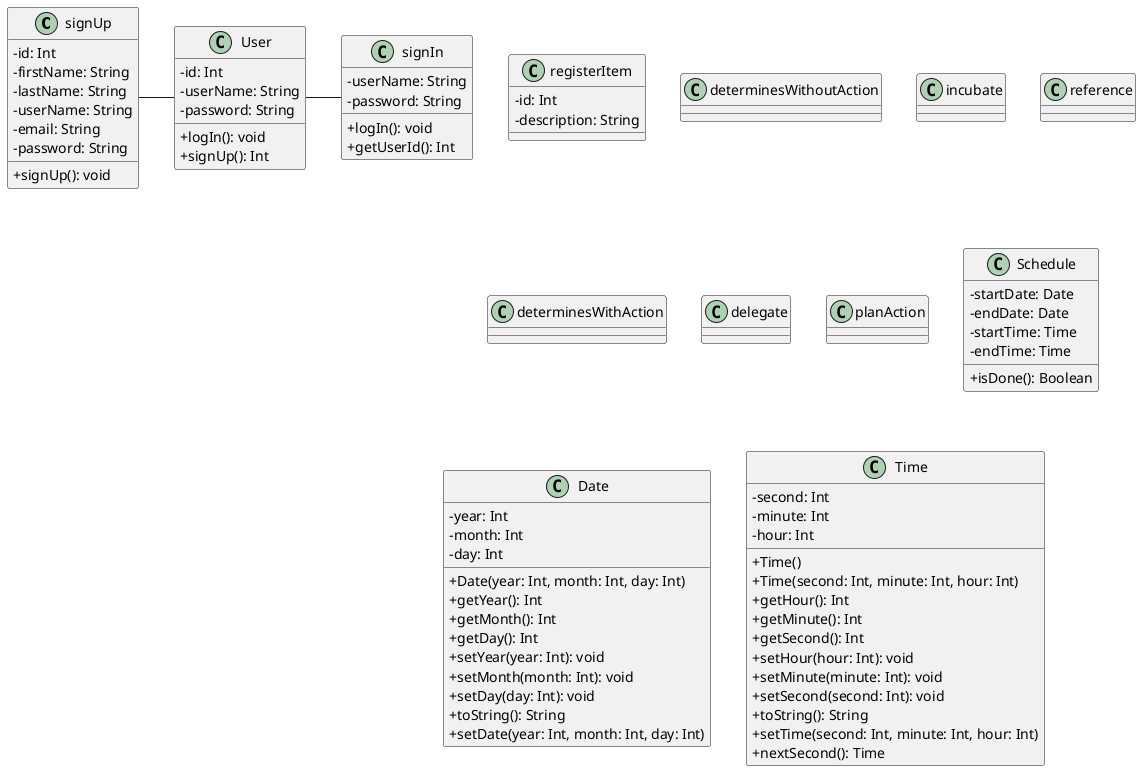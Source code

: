 @startuml meusys

skinparam ClassAttributeIconSize 0

class signUp {
  - id: Int
  - firstName: String
  - lastName: String
  - userName: String
  - email: String
  - password: String

  + signUp(): void
}

class User {
  - id: Int
  - userName: String
  - password: String

  + logIn(): void
  + signUp(): Int
}

class signIn {
  - userName: String
  - password: String

  + logIn(): void
  + getUserId(): Int
}

class registerItem {
  - id: Int
  - description: String
  
}
class determinesWithoutAction {
  
}
class incubate {}
class reference {}
class determinesWithAction {}
class delegate {}
class planAction {}

class Schedule {
  - startDate: Date
  - endDate: Date
  - startTime: Time
  - endTime: Time
  + isDone(): Boolean
  
}

class Date {
  - year: Int
  - month: Int
  - day: Int
  + Date(year: Int, month: Int, day: Int)
  + getYear(): Int
  + getMonth(): Int
  + getDay(): Int
  + setYear(year: Int): void
  + setMonth(month: Int): void
  + setDay(day: Int): void
  + toString(): String
  + setDate(year: Int, month: Int, day: Int)
}

class Time {
  - second: Int
  - minute: Int
  - hour: Int
  + Time()
  + Time(second: Int, minute: Int, hour: Int)
  + getHour(): Int
  + getMinute(): Int
  + getSecond(): Int
  + setHour(hour: Int): void
  + setMinute(minute: Int): void
  + setSecond(second: Int): void
  + toString(): String
  + setTime(second: Int, minute: Int, hour: Int)
  + nextSecond(): Time
}

signUp - User
User - signIn

' scale 1
' left to right direction
' skinparam PackageStyle rectangle
' actor newUser
' actor user
' rectangle meusys {
  ' 
  ' newUser -- (register)
  ' newUser -u-> user
  ' user -- (login)
  ' user -- (write)
  ' user -- (audio)
  ' user -- (video)
  ' user -- (photography)
  ' user -- (attach file)
  ' user -- (determines)
  ' user -- (act)
' 
  ' (write)       -d.> (register item): include
  ' (audio)       -d.> (register item): include
  ' (video)       -d.> (register item): include
  ' (photography) -d.> (register item): include
  ' (attach file) -d.> (register item): include
' 
  ' (determines) <.d- (delegate)               : extend
  ' (determines) <.d- (plan action)            : extend
  ' (determines) <.d- (remove register item)   : extend
  ' (determines) <.d- (incubate register item) : extend
  ' (determines) <.d- (reference register item): extend
' }
@enduml 